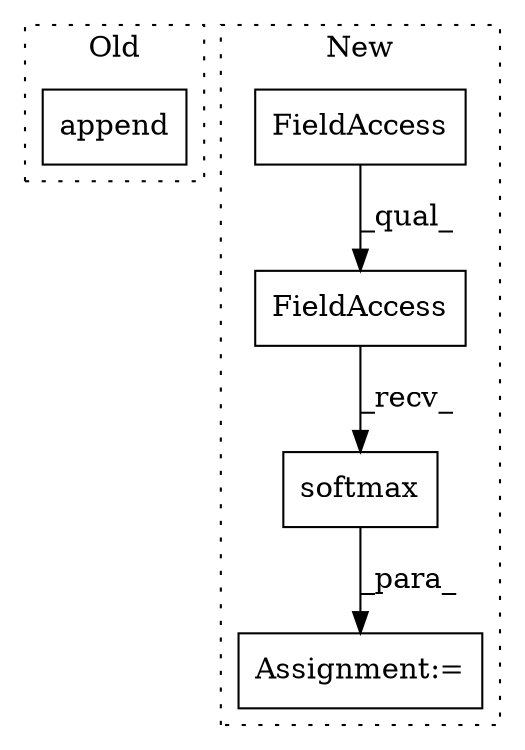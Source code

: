 digraph G {
subgraph cluster0 {
1 [label="append" a="32" s="5198,5214" l="7,1" shape="box"];
label = "Old";
style="dotted";
}
subgraph cluster1 {
2 [label="softmax" a="32" s="5012,5029" l="8,1" shape="box"];
3 [label="FieldAccess" a="22" s="4992" l="19" shape="box"];
4 [label="FieldAccess" a="22" s="4992" l="8" shape="box"];
5 [label="Assignment:=" a="7" s="4991" l="1" shape="box"];
label = "New";
style="dotted";
}
2 -> 5 [label="_para_"];
3 -> 2 [label="_recv_"];
4 -> 3 [label="_qual_"];
}